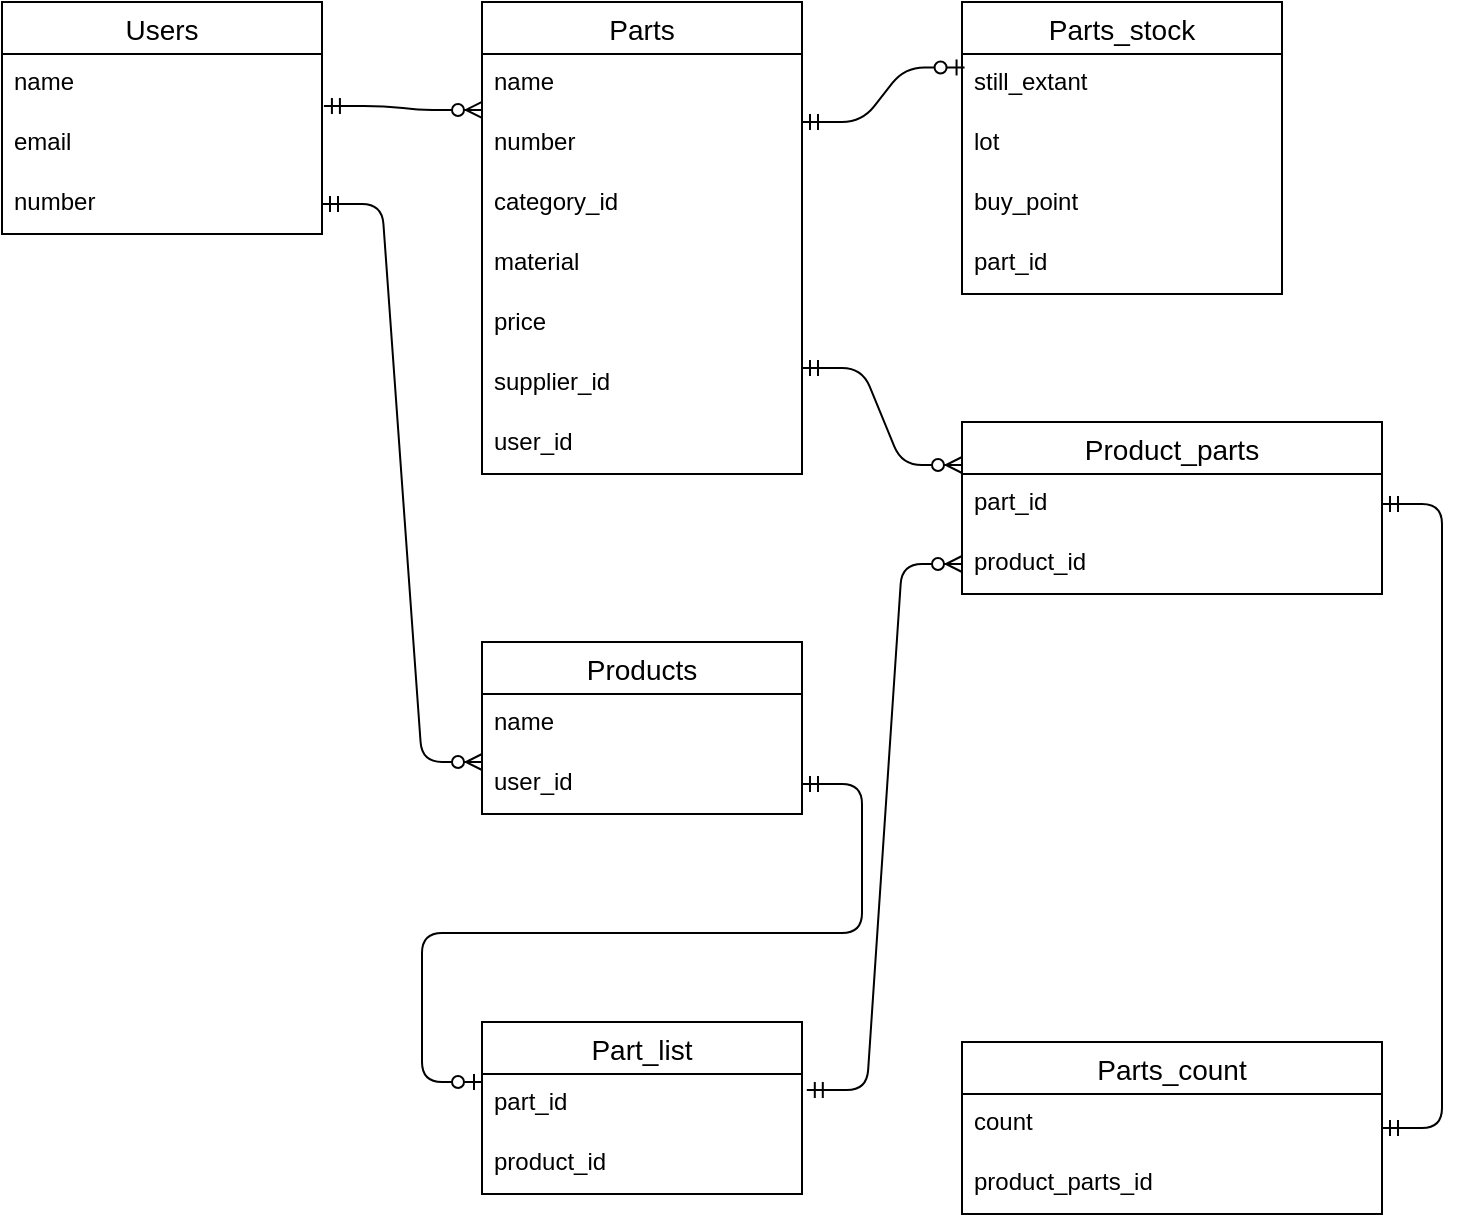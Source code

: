 <mxfile>
    <diagram id="AM84Ce9-5vbKdSWTWXhj" name="ページ1">
        <mxGraphModel dx="1394" dy="976" grid="1" gridSize="10" guides="1" tooltips="1" connect="1" arrows="1" fold="1" page="1" pageScale="1" pageWidth="850" pageHeight="1100" math="0" shadow="0">
            <root>
                <mxCell id="0"/>
                <mxCell id="1" parent="0"/>
                <mxCell id="2" value="Users" style="swimlane;fontStyle=0;childLayout=stackLayout;horizontal=1;startSize=26;horizontalStack=0;resizeParent=1;resizeParentMax=0;resizeLast=0;collapsible=1;marginBottom=0;align=center;fontSize=14;" vertex="1" parent="1">
                    <mxGeometry x="40" y="40" width="160" height="116" as="geometry"/>
                </mxCell>
                <mxCell id="3" value="name" style="text;strokeColor=none;fillColor=none;spacingLeft=4;spacingRight=4;overflow=hidden;rotatable=0;points=[[0,0.5],[1,0.5]];portConstraint=eastwest;fontSize=12;" vertex="1" parent="2">
                    <mxGeometry y="26" width="160" height="30" as="geometry"/>
                </mxCell>
                <mxCell id="4" value="email" style="text;strokeColor=none;fillColor=none;spacingLeft=4;spacingRight=4;overflow=hidden;rotatable=0;points=[[0,0.5],[1,0.5]];portConstraint=eastwest;fontSize=12;" vertex="1" parent="2">
                    <mxGeometry y="56" width="160" height="30" as="geometry"/>
                </mxCell>
                <mxCell id="5" value="number" style="text;strokeColor=none;fillColor=none;spacingLeft=4;spacingRight=4;overflow=hidden;rotatable=0;points=[[0,0.5],[1,0.5]];portConstraint=eastwest;fontSize=12;" vertex="1" parent="2">
                    <mxGeometry y="86" width="160" height="30" as="geometry"/>
                </mxCell>
                <mxCell id="6" value="Parts" style="swimlane;fontStyle=0;childLayout=stackLayout;horizontal=1;startSize=26;horizontalStack=0;resizeParent=1;resizeParentMax=0;resizeLast=0;collapsible=1;marginBottom=0;align=center;fontSize=14;" vertex="1" parent="1">
                    <mxGeometry x="280" y="40" width="160" height="236" as="geometry"/>
                </mxCell>
                <mxCell id="7" value="name" style="text;strokeColor=none;fillColor=none;spacingLeft=4;spacingRight=4;overflow=hidden;rotatable=0;points=[[0,0.5],[1,0.5]];portConstraint=eastwest;fontSize=12;" vertex="1" parent="6">
                    <mxGeometry y="26" width="160" height="30" as="geometry"/>
                </mxCell>
                <mxCell id="8" value="number" style="text;strokeColor=none;fillColor=none;spacingLeft=4;spacingRight=4;overflow=hidden;rotatable=0;points=[[0,0.5],[1,0.5]];portConstraint=eastwest;fontSize=12;" vertex="1" parent="6">
                    <mxGeometry y="56" width="160" height="30" as="geometry"/>
                </mxCell>
                <mxCell id="9" value="category_id" style="text;strokeColor=none;fillColor=none;spacingLeft=4;spacingRight=4;overflow=hidden;rotatable=0;points=[[0,0.5],[1,0.5]];portConstraint=eastwest;fontSize=12;" vertex="1" parent="6">
                    <mxGeometry y="86" width="160" height="30" as="geometry"/>
                </mxCell>
                <mxCell id="10" value="material" style="text;strokeColor=none;fillColor=none;spacingLeft=4;spacingRight=4;overflow=hidden;rotatable=0;points=[[0,0.5],[1,0.5]];portConstraint=eastwest;fontSize=12;" vertex="1" parent="6">
                    <mxGeometry y="116" width="160" height="30" as="geometry"/>
                </mxCell>
                <mxCell id="11" value="price" style="text;strokeColor=none;fillColor=none;spacingLeft=4;spacingRight=4;overflow=hidden;rotatable=0;points=[[0,0.5],[1,0.5]];portConstraint=eastwest;fontSize=12;" vertex="1" parent="6">
                    <mxGeometry y="146" width="160" height="30" as="geometry"/>
                </mxCell>
                <mxCell id="12" value="supplier_id" style="text;strokeColor=none;fillColor=none;spacingLeft=4;spacingRight=4;overflow=hidden;rotatable=0;points=[[0,0.5],[1,0.5]];portConstraint=eastwest;fontSize=12;" vertex="1" parent="6">
                    <mxGeometry y="176" width="160" height="30" as="geometry"/>
                </mxCell>
                <mxCell id="14" value="user_id" style="text;strokeColor=none;fillColor=none;spacingLeft=4;spacingRight=4;overflow=hidden;rotatable=0;points=[[0,0.5],[1,0.5]];portConstraint=eastwest;fontSize=12;" vertex="1" parent="6">
                    <mxGeometry y="206" width="160" height="30" as="geometry"/>
                </mxCell>
                <mxCell id="15" value="Parts_stock" style="swimlane;fontStyle=0;childLayout=stackLayout;horizontal=1;startSize=26;horizontalStack=0;resizeParent=1;resizeParentMax=0;resizeLast=0;collapsible=1;marginBottom=0;align=center;fontSize=14;" vertex="1" parent="1">
                    <mxGeometry x="520" y="40" width="160" height="146" as="geometry"/>
                </mxCell>
                <mxCell id="16" value="still_extant" style="text;strokeColor=none;fillColor=none;spacingLeft=4;spacingRight=4;overflow=hidden;rotatable=0;points=[[0,0.5],[1,0.5]];portConstraint=eastwest;fontSize=12;" vertex="1" parent="15">
                    <mxGeometry y="26" width="160" height="30" as="geometry"/>
                </mxCell>
                <mxCell id="17" value="lot" style="text;strokeColor=none;fillColor=none;spacingLeft=4;spacingRight=4;overflow=hidden;rotatable=0;points=[[0,0.5],[1,0.5]];portConstraint=eastwest;fontSize=12;" vertex="1" parent="15">
                    <mxGeometry y="56" width="160" height="30" as="geometry"/>
                </mxCell>
                <mxCell id="24" value="buy_point" style="text;strokeColor=none;fillColor=none;spacingLeft=4;spacingRight=4;overflow=hidden;rotatable=0;points=[[0,0.5],[1,0.5]];portConstraint=eastwest;fontSize=12;" vertex="1" parent="15">
                    <mxGeometry y="86" width="160" height="30" as="geometry"/>
                </mxCell>
                <mxCell id="18" value="part_id" style="text;strokeColor=none;fillColor=none;spacingLeft=4;spacingRight=4;overflow=hidden;rotatable=0;points=[[0,0.5],[1,0.5]];portConstraint=eastwest;fontSize=12;" vertex="1" parent="15">
                    <mxGeometry y="116" width="160" height="30" as="geometry"/>
                </mxCell>
                <mxCell id="19" value="" style="edgeStyle=entityRelationEdgeStyle;fontSize=12;html=1;endArrow=ERzeroToMany;startArrow=ERmandOne;entryX=0;entryY=0.933;entryDx=0;entryDy=0;entryPerimeter=0;exitX=1.006;exitY=0.867;exitDx=0;exitDy=0;exitPerimeter=0;" edge="1" parent="1" source="3" target="7">
                    <mxGeometry width="100" height="100" relative="1" as="geometry">
                        <mxPoint x="204" y="94" as="sourcePoint"/>
                        <mxPoint x="210" y="240" as="targetPoint"/>
                    </mxGeometry>
                </mxCell>
                <mxCell id="23" value="" style="edgeStyle=entityRelationEdgeStyle;fontSize=12;html=1;endArrow=ERzeroToMany;startArrow=ERmandOne;exitX=1;exitY=0.5;exitDx=0;exitDy=0;" edge="1" parent="1" source="5">
                    <mxGeometry width="100" height="100" relative="1" as="geometry">
                        <mxPoint x="443" y="102" as="sourcePoint"/>
                        <mxPoint x="280" y="420" as="targetPoint"/>
                    </mxGeometry>
                </mxCell>
                <mxCell id="25" value="" style="edgeStyle=entityRelationEdgeStyle;fontSize=12;html=1;endArrow=ERzeroToOne;startArrow=ERmandOne;entryX=0.008;entryY=0.224;entryDx=0;entryDy=0;entryPerimeter=0;" edge="1" parent="1" target="16">
                    <mxGeometry width="100" height="100" relative="1" as="geometry">
                        <mxPoint x="440" y="100" as="sourcePoint"/>
                        <mxPoint x="540" as="targetPoint"/>
                    </mxGeometry>
                </mxCell>
                <mxCell id="26" value="Products" style="swimlane;fontStyle=0;childLayout=stackLayout;horizontal=1;startSize=26;horizontalStack=0;resizeParent=1;resizeParentMax=0;resizeLast=0;collapsible=1;marginBottom=0;align=center;fontSize=14;" vertex="1" parent="1">
                    <mxGeometry x="280" y="360" width="160" height="86" as="geometry"/>
                </mxCell>
                <mxCell id="28" value="name" style="text;strokeColor=none;fillColor=none;spacingLeft=4;spacingRight=4;overflow=hidden;rotatable=0;points=[[0,0.5],[1,0.5]];portConstraint=eastwest;fontSize=12;" vertex="1" parent="26">
                    <mxGeometry y="26" width="160" height="30" as="geometry"/>
                </mxCell>
                <mxCell id="30" value="user_id" style="text;strokeColor=none;fillColor=none;spacingLeft=4;spacingRight=4;overflow=hidden;rotatable=0;points=[[0,0.5],[1,0.5]];portConstraint=eastwest;fontSize=12;" vertex="1" parent="26">
                    <mxGeometry y="56" width="160" height="30" as="geometry"/>
                </mxCell>
                <mxCell id="31" value="Product_parts" style="swimlane;fontStyle=0;childLayout=stackLayout;horizontal=1;startSize=26;horizontalStack=0;resizeParent=1;resizeParentMax=0;resizeLast=0;collapsible=1;marginBottom=0;align=center;fontSize=14;" vertex="1" parent="1">
                    <mxGeometry x="520" y="250" width="210" height="86" as="geometry"/>
                </mxCell>
                <mxCell id="32" value="part_id" style="text;strokeColor=none;fillColor=none;spacingLeft=4;spacingRight=4;overflow=hidden;rotatable=0;points=[[0,0.5],[1,0.5]];portConstraint=eastwest;fontSize=12;" vertex="1" parent="31">
                    <mxGeometry y="26" width="210" height="30" as="geometry"/>
                </mxCell>
                <mxCell id="33" value="product_id" style="text;strokeColor=none;fillColor=none;spacingLeft=4;spacingRight=4;overflow=hidden;rotatable=0;points=[[0,0.5],[1,0.5]];portConstraint=eastwest;fontSize=12;" vertex="1" parent="31">
                    <mxGeometry y="56" width="210" height="30" as="geometry"/>
                </mxCell>
                <mxCell id="37" value="" style="edgeStyle=entityRelationEdgeStyle;fontSize=12;html=1;endArrow=ERzeroToMany;startArrow=ERmandOne;exitX=1.015;exitY=0.267;exitDx=0;exitDy=0;exitPerimeter=0;" edge="1" parent="1" source="46" target="33">
                    <mxGeometry width="100" height="100" relative="1" as="geometry">
                        <mxPoint x="490" y="380" as="sourcePoint"/>
                        <mxPoint x="520" y="321" as="targetPoint"/>
                    </mxGeometry>
                </mxCell>
                <mxCell id="38" value="" style="edgeStyle=entityRelationEdgeStyle;fontSize=12;html=1;endArrow=ERzeroToMany;startArrow=ERmandOne;entryX=0;entryY=0.25;entryDx=0;entryDy=0;" edge="1" parent="1" target="31">
                    <mxGeometry width="100" height="100" relative="1" as="geometry">
                        <mxPoint x="440" y="223" as="sourcePoint"/>
                        <mxPoint x="540" y="123" as="targetPoint"/>
                    </mxGeometry>
                </mxCell>
                <mxCell id="40" value="Parts_count" style="swimlane;fontStyle=0;childLayout=stackLayout;horizontal=1;startSize=26;horizontalStack=0;resizeParent=1;resizeParentMax=0;resizeLast=0;collapsible=1;marginBottom=0;align=center;fontSize=14;" vertex="1" parent="1">
                    <mxGeometry x="520" y="560" width="210" height="86" as="geometry"/>
                </mxCell>
                <mxCell id="43" value="count" style="text;strokeColor=none;fillColor=none;spacingLeft=4;spacingRight=4;overflow=hidden;rotatable=0;points=[[0,0.5],[1,0.5]];portConstraint=eastwest;fontSize=12;" vertex="1" parent="40">
                    <mxGeometry y="26" width="210" height="30" as="geometry"/>
                </mxCell>
                <mxCell id="42" value="product_parts_id" style="text;strokeColor=none;fillColor=none;spacingLeft=4;spacingRight=4;overflow=hidden;rotatable=0;points=[[0,0.5],[1,0.5]];portConstraint=eastwest;fontSize=12;" vertex="1" parent="40">
                    <mxGeometry y="56" width="210" height="30" as="geometry"/>
                </mxCell>
                <mxCell id="44" value="" style="edgeStyle=entityRelationEdgeStyle;fontSize=12;html=1;endArrow=ERmandOne;startArrow=ERmandOne;exitX=1;exitY=0.5;exitDx=0;exitDy=0;entryX=1;entryY=0.5;entryDx=0;entryDy=0;" edge="1" parent="1" source="40" target="32">
                    <mxGeometry width="100" height="100" relative="1" as="geometry">
                        <mxPoint x="470" y="520" as="sourcePoint"/>
                        <mxPoint x="570" y="420" as="targetPoint"/>
                    </mxGeometry>
                </mxCell>
                <mxCell id="45" value="Part_list" style="swimlane;fontStyle=0;childLayout=stackLayout;horizontal=1;startSize=26;horizontalStack=0;resizeParent=1;resizeParentMax=0;resizeLast=0;collapsible=1;marginBottom=0;align=center;fontSize=14;" vertex="1" parent="1">
                    <mxGeometry x="280" y="550" width="160" height="86" as="geometry"/>
                </mxCell>
                <mxCell id="51" value="" style="edgeStyle=entityRelationEdgeStyle;fontSize=12;html=1;endArrow=ERzeroToOne;startArrow=ERmandOne;exitX=1;exitY=0.5;exitDx=0;exitDy=0;" edge="1" parent="45" source="30">
                    <mxGeometry width="100" height="100" relative="1" as="geometry">
                        <mxPoint x="170" y="-119" as="sourcePoint"/>
                        <mxPoint y="30" as="targetPoint"/>
                    </mxGeometry>
                </mxCell>
                <mxCell id="46" value="part_id" style="text;strokeColor=none;fillColor=none;spacingLeft=4;spacingRight=4;overflow=hidden;rotatable=0;points=[[0,0.5],[1,0.5]];portConstraint=eastwest;fontSize=12;" vertex="1" parent="45">
                    <mxGeometry y="26" width="160" height="30" as="geometry"/>
                </mxCell>
                <mxCell id="47" value="product_id" style="text;strokeColor=none;fillColor=none;spacingLeft=4;spacingRight=4;overflow=hidden;rotatable=0;points=[[0,0.5],[1,0.5]];portConstraint=eastwest;fontSize=12;" vertex="1" parent="45">
                    <mxGeometry y="56" width="160" height="30" as="geometry"/>
                </mxCell>
                <mxCell id="53" style="edgeStyle=orthogonalEdgeStyle;rounded=0;orthogonalLoop=1;jettySize=auto;html=1;exitX=1;exitY=0.5;exitDx=0;exitDy=0;" edge="1" parent="45" source="46" target="46">
                    <mxGeometry relative="1" as="geometry"/>
                </mxCell>
            </root>
        </mxGraphModel>
    </diagram>
</mxfile>